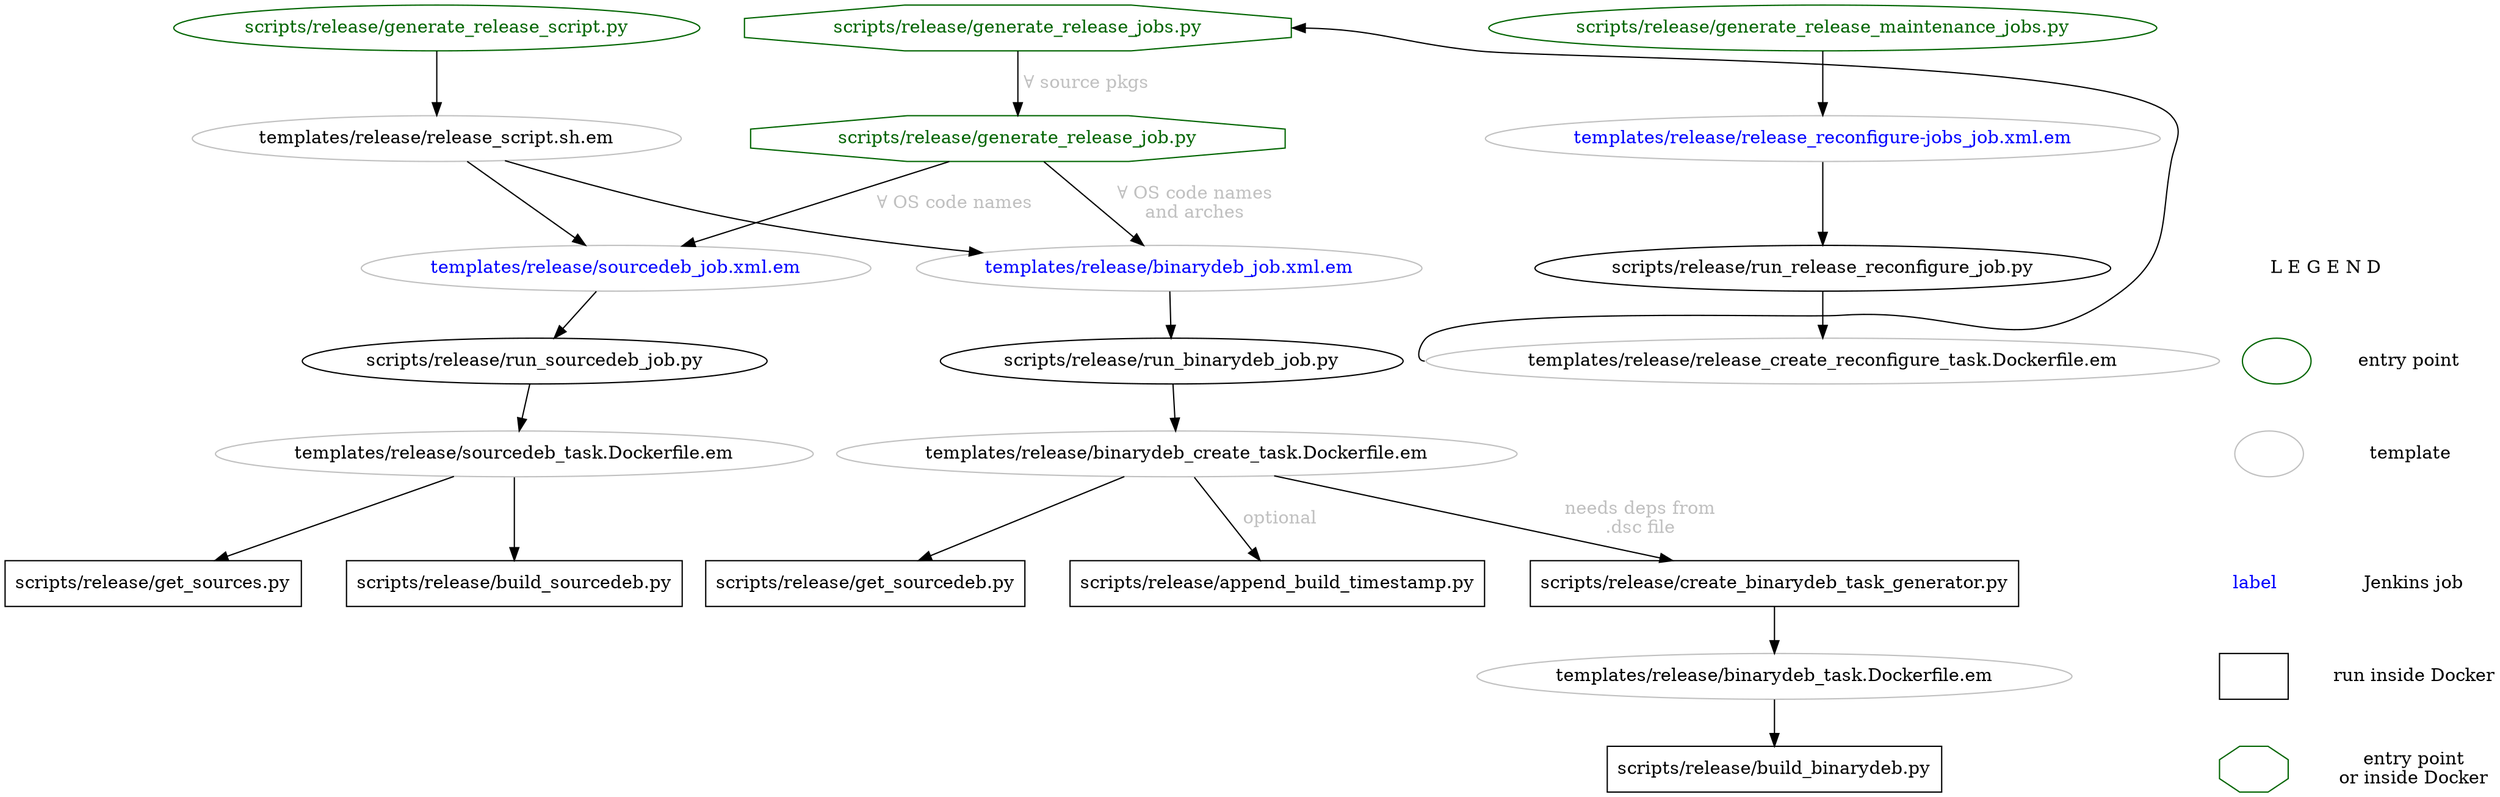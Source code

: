 digraph {
	# release scripts
	scripts__release__append_build_timestamp [label="scripts/release/append_build_timestamp.py"]
	scripts__release__build_binarydeb [label="scripts/release/build_binarydeb.py"]
	scripts__release__build_sourcedeb [label="scripts/release/build_sourcedeb.py"]
	scripts__release__create_binarydeb_task_generator [label="scripts/release/create_binarydeb_task_generator.py"]
	scripts__release__generate_release_job [label="scripts/release/generate_release_job.py"]
	scripts__release__generate_release_jobs [label="scripts/release/generate_release_jobs.py"]
	scripts__release__generate_release_maintenance_jobs [label="scripts/release/generate_release_maintenance_jobs.py"]
	scripts__release__generate_release_script [label="scripts/release/generate_release_script.py"]
	scripts__release__get_sourcedeb [label="scripts/release/get_sourcedeb.py"]
	scripts__release__get_sources [label="scripts/release/get_sources.py"]
	scripts__release__run_binarydeb_job [label="scripts/release/run_binarydeb_job.py"]
	scripts__release__run_release_reconfigure_job [label="scripts/release/run_release_reconfigure_job.py"]
	scripts__release__run_sourcedeb_job [label="scripts/release/run_sourcedeb_job.py"]

	# release templates
	templates__release__binarydeb_create_task__Dockerfile [label="templates/release/binarydeb_create_task.Dockerfile.em"]
	templates__release__binarydeb_job__xml [label="templates/release/binarydeb_job.xml.em"]
	templates__release__binarydeb_task__Dockerfile [label="templates/release/binarydeb_task.Dockerfile.em"]
	templates__release__release_create_reconfigure_task__Dockerfile [label="templates/release/release_create_reconfigure_task.Dockerfile.em"]
	templates__release__release_reconfigure_jobs_job__xml [label="templates/release/release_reconfigure-jobs_job.xml.em"]
	templates__release__release_script__sh [label="templates/release/release_script.sh.em"]
	templates__release__sourcedeb_job__xml [label="templates/release/sourcedeb_job.xml.em"]
	templates__release__sourcedeb_task__Dockerfile [label="templates/release/sourcedeb_task.Dockerfile.em"]

	# templates
	templates__release__binarydeb_create_task__Dockerfile,
	templates__release__binarydeb_job__xml,
	templates__release__binarydeb_task__Dockerfile,
	templates__release__release_create_reconfigure_task__Dockerfile,
	templates__release__release_reconfigure_jobs_job__xml,
	templates__release__release_script__sh,
	templates__release__sourcedeb_job__xml,
	templates__release__sourcedeb_task__Dockerfile
		[color="gray"]

	# run in Docker container
	scripts__release__append_build_timestamp,
	scripts__release__build_binarydeb,
	scripts__release__build_sourcedeb,
	scripts__release__create_binarydeb_task_generator,
	scripts__release__get_sourcedeb,
	scripts__release__get_sources
		[shape="box"]
	scripts__release__generate_release_job,
	scripts__release__generate_release_jobs
		[shape="octagon"]

	# Jenkins job templates
	templates__release__binarydeb_job__xml,
	templates__release__release_reconfigure_jobs_job__xml,
	templates__release__sourcedeb_job__xml
		[fontcolor="blue"]

	# entry points
	scripts__release__generate_release_job,
	scripts__release__generate_release_jobs,
	scripts__release__generate_release_maintenance_jobs,
	scripts__release__generate_release_script
		[color="darkgreen", fontcolor="darkgreen"]

	# call graph
	scripts__release__generate_release_maintenance_jobs -> templates__release__release_reconfigure_jobs_job__xml [weight="2"]
	templates__release__release_reconfigure_jobs_job__xml -> scripts__release__run_release_reconfigure_job [weight="2"]
	scripts__release__run_release_reconfigure_job -> templates__release__release_create_reconfigure_task__Dockerfile [weight="2"]
	templates__release__release_create_reconfigure_task__Dockerfile:w -> scripts__release__generate_release_jobs:e [constraint=false]

	scripts__release__generate_release_jobs -> scripts__release__generate_release_job [fontcolor="gray", label=" &forall; source pkgs", weight="2"]
	scripts__release__generate_release_job -> templates__release__sourcedeb_job__xml [fontcolor="gray", label="&forall; OS code names", weight="2"]
	scripts__release__generate_release_job -> templates__release__binarydeb_job__xml [fontcolor="gray", label="&forall; OS code names\nand arches", weight="2"]
	{
		rank = same
		templates__release__sourcedeb_job__xml -> templates__release__binarydeb_job__xml [style = invis]
	}

	# sourcedeb branch
	templates__release__sourcedeb_job__xml -> scripts__release__run_sourcedeb_job [weight="2"]
	scripts__release__run_sourcedeb_job -> templates__release__sourcedeb_task__Dockerfile [weight="2"]
	templates__release__sourcedeb_task__Dockerfile -> scripts__release__get_sources
	templates__release__sourcedeb_task__Dockerfile -> scripts__release__build_sourcedeb
	{
		rank = same
		scripts__release__get_sources -> scripts__release__build_sourcedeb [style = invis]
	}

	# binarydeb branch
	templates__release__binarydeb_job__xml -> scripts__release__run_binarydeb_job [weight="2"]
	scripts__release__run_binarydeb_job -> templates__release__binarydeb_create_task__Dockerfile [weight="2"]
	templates__release__binarydeb_create_task__Dockerfile -> scripts__release__get_sourcedeb
	templates__release__binarydeb_create_task__Dockerfile -> scripts__release__append_build_timestamp [fontcolor="gray", label="optional"]
	templates__release__binarydeb_create_task__Dockerfile -> scripts__release__create_binarydeb_task_generator [fontcolor="gray", label="needs deps from\n.dsc file"]
	{
		rank = same
		scripts__release__get_sourcedeb -> scripts__release__append_build_timestamp -> scripts__release__create_binarydeb_task_generator [style = invis]
	}
	scripts__release__create_binarydeb_task_generator -> templates__release__binarydeb_task__Dockerfile [weight="2"]
	templates__release__binarydeb_task__Dockerfile -> scripts__release__build_binarydeb

	scripts__release__generate_release_script -> templates__release__release_script__sh [weight="2"]
	templates__release__release_script__sh -> templates__release__sourcedeb_job__xml [weight="0"]
	templates__release__release_script__sh -> templates__release__binarydeb_job__xml [weight="0"]
	{
		rank = same
		scripts__release__generate_release_script -> scripts__release__generate_release_jobs [style = invis]
	}

	# invisible edge to make backward arrow layout well
	#scripts__release__generate_release_maintenance_jobs -> scripts__release__run_release_reconfigure_job [color="red", weight="0"]

	subgraph legend_subgraph {
		label="Legend"
		node [margin="0", shape="none"]
		legend_anchor [height="0", label="L E G E N D"]

		edge [style="invis"]
		spacer1 [label=""]
		spacer2 [label=""]
		spacer1 -> spacer2 -> legend_anchor

		k1 [color="darkgreen", label="", shape="ellipse"]
		v1 [label="entry point"]
		legend_anchor -> k1
		legend_anchor -> v1

		k2 [color="gray", label="", shape="ellipse"]
		v2 [label="template"]
		k1 -> k2
		v1 -> v2

		k3 [fontcolor="blue", label="label", shape=none]
		v3 [label="Jenkins job"]
		k2 -> k3
		v2 -> v3

		k4 [label="", shape="box"]
		v4 [label="run inside Docker"]
		k3 -> k4
		v3 -> v4

		k5 [color="darkgreen", label="", shape="octagon"]
		v5 [label="entry point\nor inside Docker"]
		k4 -> k5
		v4 -> v5

		edge [constraint=false]
		k1 -> v1
		k2 -> v2
		k3 -> v3
		k4 -> v4
	}
}
